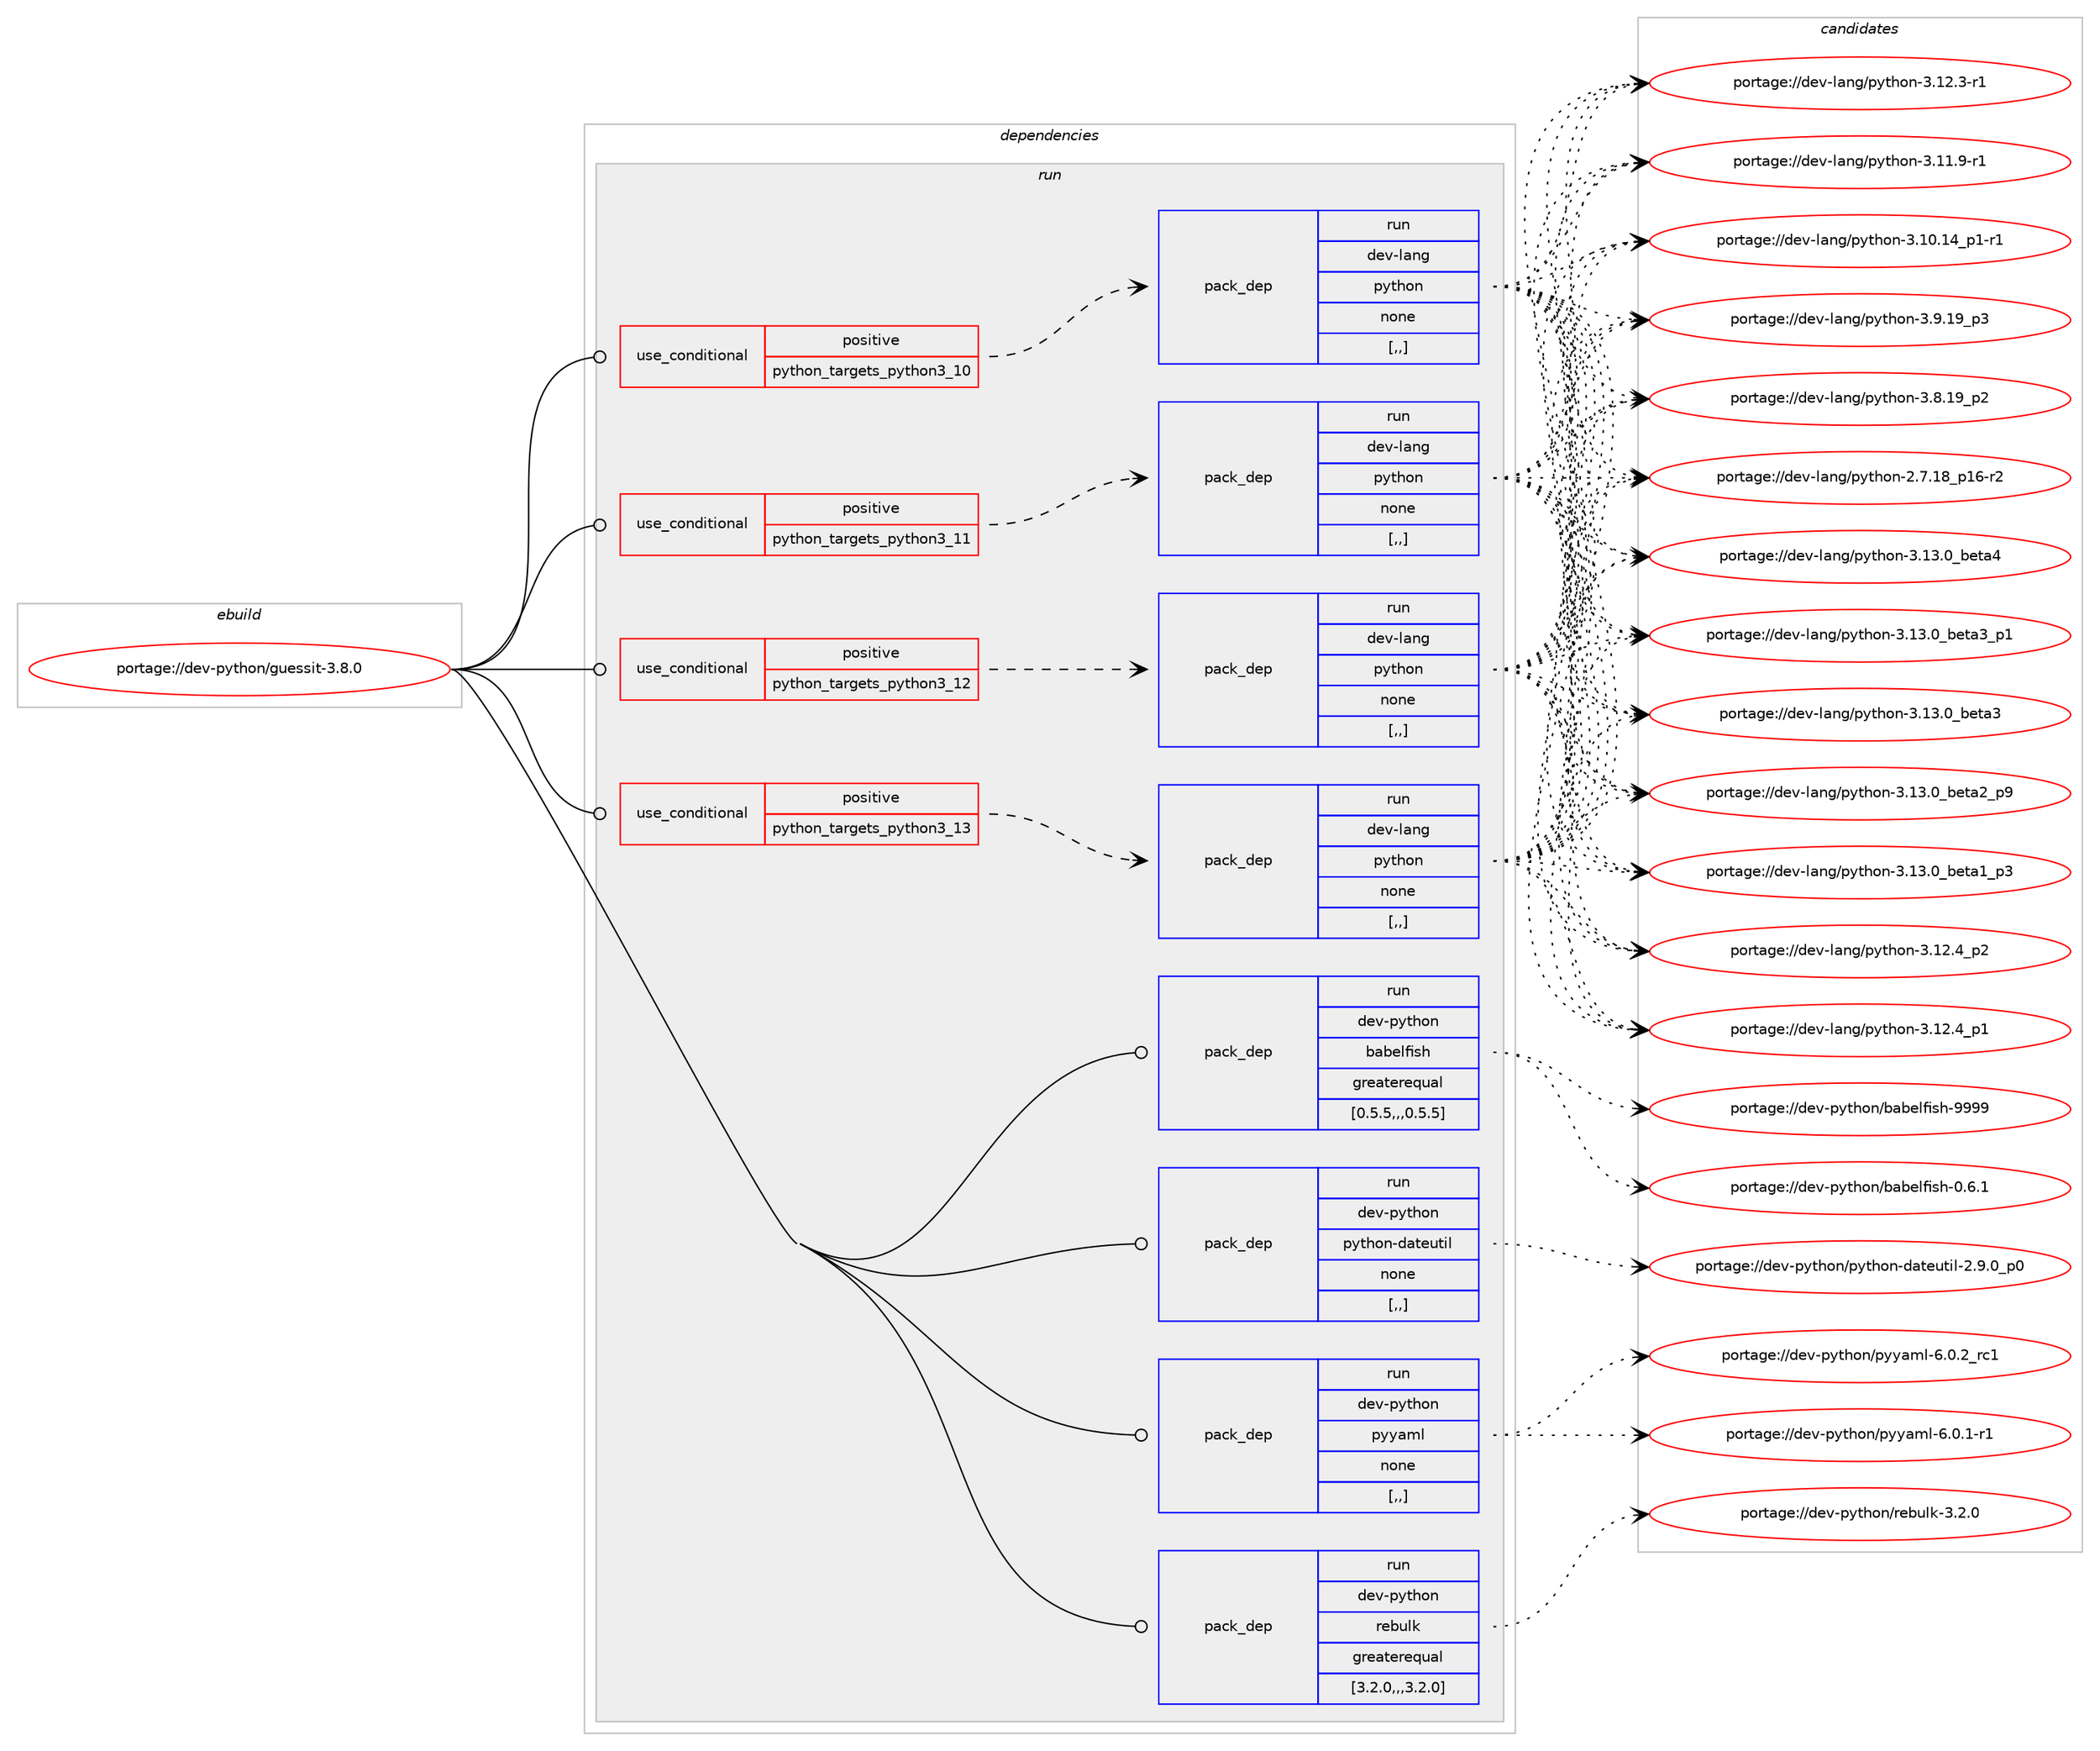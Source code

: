 digraph prolog {

# *************
# Graph options
# *************

newrank=true;
concentrate=true;
compound=true;
graph [rankdir=LR,fontname=Helvetica,fontsize=10,ranksep=1.5];#, ranksep=2.5, nodesep=0.2];
edge  [arrowhead=vee];
node  [fontname=Helvetica,fontsize=10];

# **********
# The ebuild
# **********

subgraph cluster_leftcol {
color=gray;
label=<<i>ebuild</i>>;
id [label="portage://dev-python/guessit-3.8.0", color=red, width=4, href="../dev-python/guessit-3.8.0.svg"];
}

# ****************
# The dependencies
# ****************

subgraph cluster_midcol {
color=gray;
label=<<i>dependencies</i>>;
subgraph cluster_compile {
fillcolor="#eeeeee";
style=filled;
label=<<i>compile</i>>;
}
subgraph cluster_compileandrun {
fillcolor="#eeeeee";
style=filled;
label=<<i>compile and run</i>>;
}
subgraph cluster_run {
fillcolor="#eeeeee";
style=filled;
label=<<i>run</i>>;
subgraph cond33281 {
dependency147611 [label=<<TABLE BORDER="0" CELLBORDER="1" CELLSPACING="0" CELLPADDING="4"><TR><TD ROWSPAN="3" CELLPADDING="10">use_conditional</TD></TR><TR><TD>positive</TD></TR><TR><TD>python_targets_python3_10</TD></TR></TABLE>>, shape=none, color=red];
subgraph pack113081 {
dependency147612 [label=<<TABLE BORDER="0" CELLBORDER="1" CELLSPACING="0" CELLPADDING="4" WIDTH="220"><TR><TD ROWSPAN="6" CELLPADDING="30">pack_dep</TD></TR><TR><TD WIDTH="110">run</TD></TR><TR><TD>dev-lang</TD></TR><TR><TD>python</TD></TR><TR><TD>none</TD></TR><TR><TD>[,,]</TD></TR></TABLE>>, shape=none, color=blue];
}
dependency147611:e -> dependency147612:w [weight=20,style="dashed",arrowhead="vee"];
}
id:e -> dependency147611:w [weight=20,style="solid",arrowhead="odot"];
subgraph cond33282 {
dependency147613 [label=<<TABLE BORDER="0" CELLBORDER="1" CELLSPACING="0" CELLPADDING="4"><TR><TD ROWSPAN="3" CELLPADDING="10">use_conditional</TD></TR><TR><TD>positive</TD></TR><TR><TD>python_targets_python3_11</TD></TR></TABLE>>, shape=none, color=red];
subgraph pack113082 {
dependency147614 [label=<<TABLE BORDER="0" CELLBORDER="1" CELLSPACING="0" CELLPADDING="4" WIDTH="220"><TR><TD ROWSPAN="6" CELLPADDING="30">pack_dep</TD></TR><TR><TD WIDTH="110">run</TD></TR><TR><TD>dev-lang</TD></TR><TR><TD>python</TD></TR><TR><TD>none</TD></TR><TR><TD>[,,]</TD></TR></TABLE>>, shape=none, color=blue];
}
dependency147613:e -> dependency147614:w [weight=20,style="dashed",arrowhead="vee"];
}
id:e -> dependency147613:w [weight=20,style="solid",arrowhead="odot"];
subgraph cond33283 {
dependency147615 [label=<<TABLE BORDER="0" CELLBORDER="1" CELLSPACING="0" CELLPADDING="4"><TR><TD ROWSPAN="3" CELLPADDING="10">use_conditional</TD></TR><TR><TD>positive</TD></TR><TR><TD>python_targets_python3_12</TD></TR></TABLE>>, shape=none, color=red];
subgraph pack113083 {
dependency147616 [label=<<TABLE BORDER="0" CELLBORDER="1" CELLSPACING="0" CELLPADDING="4" WIDTH="220"><TR><TD ROWSPAN="6" CELLPADDING="30">pack_dep</TD></TR><TR><TD WIDTH="110">run</TD></TR><TR><TD>dev-lang</TD></TR><TR><TD>python</TD></TR><TR><TD>none</TD></TR><TR><TD>[,,]</TD></TR></TABLE>>, shape=none, color=blue];
}
dependency147615:e -> dependency147616:w [weight=20,style="dashed",arrowhead="vee"];
}
id:e -> dependency147615:w [weight=20,style="solid",arrowhead="odot"];
subgraph cond33284 {
dependency147617 [label=<<TABLE BORDER="0" CELLBORDER="1" CELLSPACING="0" CELLPADDING="4"><TR><TD ROWSPAN="3" CELLPADDING="10">use_conditional</TD></TR><TR><TD>positive</TD></TR><TR><TD>python_targets_python3_13</TD></TR></TABLE>>, shape=none, color=red];
subgraph pack113084 {
dependency147618 [label=<<TABLE BORDER="0" CELLBORDER="1" CELLSPACING="0" CELLPADDING="4" WIDTH="220"><TR><TD ROWSPAN="6" CELLPADDING="30">pack_dep</TD></TR><TR><TD WIDTH="110">run</TD></TR><TR><TD>dev-lang</TD></TR><TR><TD>python</TD></TR><TR><TD>none</TD></TR><TR><TD>[,,]</TD></TR></TABLE>>, shape=none, color=blue];
}
dependency147617:e -> dependency147618:w [weight=20,style="dashed",arrowhead="vee"];
}
id:e -> dependency147617:w [weight=20,style="solid",arrowhead="odot"];
subgraph pack113085 {
dependency147619 [label=<<TABLE BORDER="0" CELLBORDER="1" CELLSPACING="0" CELLPADDING="4" WIDTH="220"><TR><TD ROWSPAN="6" CELLPADDING="30">pack_dep</TD></TR><TR><TD WIDTH="110">run</TD></TR><TR><TD>dev-python</TD></TR><TR><TD>babelfish</TD></TR><TR><TD>greaterequal</TD></TR><TR><TD>[0.5.5,,,0.5.5]</TD></TR></TABLE>>, shape=none, color=blue];
}
id:e -> dependency147619:w [weight=20,style="solid",arrowhead="odot"];
subgraph pack113086 {
dependency147620 [label=<<TABLE BORDER="0" CELLBORDER="1" CELLSPACING="0" CELLPADDING="4" WIDTH="220"><TR><TD ROWSPAN="6" CELLPADDING="30">pack_dep</TD></TR><TR><TD WIDTH="110">run</TD></TR><TR><TD>dev-python</TD></TR><TR><TD>python-dateutil</TD></TR><TR><TD>none</TD></TR><TR><TD>[,,]</TD></TR></TABLE>>, shape=none, color=blue];
}
id:e -> dependency147620:w [weight=20,style="solid",arrowhead="odot"];
subgraph pack113087 {
dependency147621 [label=<<TABLE BORDER="0" CELLBORDER="1" CELLSPACING="0" CELLPADDING="4" WIDTH="220"><TR><TD ROWSPAN="6" CELLPADDING="30">pack_dep</TD></TR><TR><TD WIDTH="110">run</TD></TR><TR><TD>dev-python</TD></TR><TR><TD>pyyaml</TD></TR><TR><TD>none</TD></TR><TR><TD>[,,]</TD></TR></TABLE>>, shape=none, color=blue];
}
id:e -> dependency147621:w [weight=20,style="solid",arrowhead="odot"];
subgraph pack113088 {
dependency147622 [label=<<TABLE BORDER="0" CELLBORDER="1" CELLSPACING="0" CELLPADDING="4" WIDTH="220"><TR><TD ROWSPAN="6" CELLPADDING="30">pack_dep</TD></TR><TR><TD WIDTH="110">run</TD></TR><TR><TD>dev-python</TD></TR><TR><TD>rebulk</TD></TR><TR><TD>greaterequal</TD></TR><TR><TD>[3.2.0,,,3.2.0]</TD></TR></TABLE>>, shape=none, color=blue];
}
id:e -> dependency147622:w [weight=20,style="solid",arrowhead="odot"];
}
}

# **************
# The candidates
# **************

subgraph cluster_choices {
rank=same;
color=gray;
label=<<i>candidates</i>>;

subgraph choice113081 {
color=black;
nodesep=1;
choice1001011184510897110103471121211161041111104551464951464895981011169752 [label="portage://dev-lang/python-3.13.0_beta4", color=red, width=4,href="../dev-lang/python-3.13.0_beta4.svg"];
choice10010111845108971101034711212111610411111045514649514648959810111697519511249 [label="portage://dev-lang/python-3.13.0_beta3_p1", color=red, width=4,href="../dev-lang/python-3.13.0_beta3_p1.svg"];
choice1001011184510897110103471121211161041111104551464951464895981011169751 [label="portage://dev-lang/python-3.13.0_beta3", color=red, width=4,href="../dev-lang/python-3.13.0_beta3.svg"];
choice10010111845108971101034711212111610411111045514649514648959810111697509511257 [label="portage://dev-lang/python-3.13.0_beta2_p9", color=red, width=4,href="../dev-lang/python-3.13.0_beta2_p9.svg"];
choice10010111845108971101034711212111610411111045514649514648959810111697499511251 [label="portage://dev-lang/python-3.13.0_beta1_p3", color=red, width=4,href="../dev-lang/python-3.13.0_beta1_p3.svg"];
choice100101118451089711010347112121116104111110455146495046529511250 [label="portage://dev-lang/python-3.12.4_p2", color=red, width=4,href="../dev-lang/python-3.12.4_p2.svg"];
choice100101118451089711010347112121116104111110455146495046529511249 [label="portage://dev-lang/python-3.12.4_p1", color=red, width=4,href="../dev-lang/python-3.12.4_p1.svg"];
choice100101118451089711010347112121116104111110455146495046514511449 [label="portage://dev-lang/python-3.12.3-r1", color=red, width=4,href="../dev-lang/python-3.12.3-r1.svg"];
choice100101118451089711010347112121116104111110455146494946574511449 [label="portage://dev-lang/python-3.11.9-r1", color=red, width=4,href="../dev-lang/python-3.11.9-r1.svg"];
choice100101118451089711010347112121116104111110455146494846495295112494511449 [label="portage://dev-lang/python-3.10.14_p1-r1", color=red, width=4,href="../dev-lang/python-3.10.14_p1-r1.svg"];
choice100101118451089711010347112121116104111110455146574649579511251 [label="portage://dev-lang/python-3.9.19_p3", color=red, width=4,href="../dev-lang/python-3.9.19_p3.svg"];
choice100101118451089711010347112121116104111110455146564649579511250 [label="portage://dev-lang/python-3.8.19_p2", color=red, width=4,href="../dev-lang/python-3.8.19_p2.svg"];
choice100101118451089711010347112121116104111110455046554649569511249544511450 [label="portage://dev-lang/python-2.7.18_p16-r2", color=red, width=4,href="../dev-lang/python-2.7.18_p16-r2.svg"];
dependency147612:e -> choice1001011184510897110103471121211161041111104551464951464895981011169752:w [style=dotted,weight="100"];
dependency147612:e -> choice10010111845108971101034711212111610411111045514649514648959810111697519511249:w [style=dotted,weight="100"];
dependency147612:e -> choice1001011184510897110103471121211161041111104551464951464895981011169751:w [style=dotted,weight="100"];
dependency147612:e -> choice10010111845108971101034711212111610411111045514649514648959810111697509511257:w [style=dotted,weight="100"];
dependency147612:e -> choice10010111845108971101034711212111610411111045514649514648959810111697499511251:w [style=dotted,weight="100"];
dependency147612:e -> choice100101118451089711010347112121116104111110455146495046529511250:w [style=dotted,weight="100"];
dependency147612:e -> choice100101118451089711010347112121116104111110455146495046529511249:w [style=dotted,weight="100"];
dependency147612:e -> choice100101118451089711010347112121116104111110455146495046514511449:w [style=dotted,weight="100"];
dependency147612:e -> choice100101118451089711010347112121116104111110455146494946574511449:w [style=dotted,weight="100"];
dependency147612:e -> choice100101118451089711010347112121116104111110455146494846495295112494511449:w [style=dotted,weight="100"];
dependency147612:e -> choice100101118451089711010347112121116104111110455146574649579511251:w [style=dotted,weight="100"];
dependency147612:e -> choice100101118451089711010347112121116104111110455146564649579511250:w [style=dotted,weight="100"];
dependency147612:e -> choice100101118451089711010347112121116104111110455046554649569511249544511450:w [style=dotted,weight="100"];
}
subgraph choice113082 {
color=black;
nodesep=1;
choice1001011184510897110103471121211161041111104551464951464895981011169752 [label="portage://dev-lang/python-3.13.0_beta4", color=red, width=4,href="../dev-lang/python-3.13.0_beta4.svg"];
choice10010111845108971101034711212111610411111045514649514648959810111697519511249 [label="portage://dev-lang/python-3.13.0_beta3_p1", color=red, width=4,href="../dev-lang/python-3.13.0_beta3_p1.svg"];
choice1001011184510897110103471121211161041111104551464951464895981011169751 [label="portage://dev-lang/python-3.13.0_beta3", color=red, width=4,href="../dev-lang/python-3.13.0_beta3.svg"];
choice10010111845108971101034711212111610411111045514649514648959810111697509511257 [label="portage://dev-lang/python-3.13.0_beta2_p9", color=red, width=4,href="../dev-lang/python-3.13.0_beta2_p9.svg"];
choice10010111845108971101034711212111610411111045514649514648959810111697499511251 [label="portage://dev-lang/python-3.13.0_beta1_p3", color=red, width=4,href="../dev-lang/python-3.13.0_beta1_p3.svg"];
choice100101118451089711010347112121116104111110455146495046529511250 [label="portage://dev-lang/python-3.12.4_p2", color=red, width=4,href="../dev-lang/python-3.12.4_p2.svg"];
choice100101118451089711010347112121116104111110455146495046529511249 [label="portage://dev-lang/python-3.12.4_p1", color=red, width=4,href="../dev-lang/python-3.12.4_p1.svg"];
choice100101118451089711010347112121116104111110455146495046514511449 [label="portage://dev-lang/python-3.12.3-r1", color=red, width=4,href="../dev-lang/python-3.12.3-r1.svg"];
choice100101118451089711010347112121116104111110455146494946574511449 [label="portage://dev-lang/python-3.11.9-r1", color=red, width=4,href="../dev-lang/python-3.11.9-r1.svg"];
choice100101118451089711010347112121116104111110455146494846495295112494511449 [label="portage://dev-lang/python-3.10.14_p1-r1", color=red, width=4,href="../dev-lang/python-3.10.14_p1-r1.svg"];
choice100101118451089711010347112121116104111110455146574649579511251 [label="portage://dev-lang/python-3.9.19_p3", color=red, width=4,href="../dev-lang/python-3.9.19_p3.svg"];
choice100101118451089711010347112121116104111110455146564649579511250 [label="portage://dev-lang/python-3.8.19_p2", color=red, width=4,href="../dev-lang/python-3.8.19_p2.svg"];
choice100101118451089711010347112121116104111110455046554649569511249544511450 [label="portage://dev-lang/python-2.7.18_p16-r2", color=red, width=4,href="../dev-lang/python-2.7.18_p16-r2.svg"];
dependency147614:e -> choice1001011184510897110103471121211161041111104551464951464895981011169752:w [style=dotted,weight="100"];
dependency147614:e -> choice10010111845108971101034711212111610411111045514649514648959810111697519511249:w [style=dotted,weight="100"];
dependency147614:e -> choice1001011184510897110103471121211161041111104551464951464895981011169751:w [style=dotted,weight="100"];
dependency147614:e -> choice10010111845108971101034711212111610411111045514649514648959810111697509511257:w [style=dotted,weight="100"];
dependency147614:e -> choice10010111845108971101034711212111610411111045514649514648959810111697499511251:w [style=dotted,weight="100"];
dependency147614:e -> choice100101118451089711010347112121116104111110455146495046529511250:w [style=dotted,weight="100"];
dependency147614:e -> choice100101118451089711010347112121116104111110455146495046529511249:w [style=dotted,weight="100"];
dependency147614:e -> choice100101118451089711010347112121116104111110455146495046514511449:w [style=dotted,weight="100"];
dependency147614:e -> choice100101118451089711010347112121116104111110455146494946574511449:w [style=dotted,weight="100"];
dependency147614:e -> choice100101118451089711010347112121116104111110455146494846495295112494511449:w [style=dotted,weight="100"];
dependency147614:e -> choice100101118451089711010347112121116104111110455146574649579511251:w [style=dotted,weight="100"];
dependency147614:e -> choice100101118451089711010347112121116104111110455146564649579511250:w [style=dotted,weight="100"];
dependency147614:e -> choice100101118451089711010347112121116104111110455046554649569511249544511450:w [style=dotted,weight="100"];
}
subgraph choice113083 {
color=black;
nodesep=1;
choice1001011184510897110103471121211161041111104551464951464895981011169752 [label="portage://dev-lang/python-3.13.0_beta4", color=red, width=4,href="../dev-lang/python-3.13.0_beta4.svg"];
choice10010111845108971101034711212111610411111045514649514648959810111697519511249 [label="portage://dev-lang/python-3.13.0_beta3_p1", color=red, width=4,href="../dev-lang/python-3.13.0_beta3_p1.svg"];
choice1001011184510897110103471121211161041111104551464951464895981011169751 [label="portage://dev-lang/python-3.13.0_beta3", color=red, width=4,href="../dev-lang/python-3.13.0_beta3.svg"];
choice10010111845108971101034711212111610411111045514649514648959810111697509511257 [label="portage://dev-lang/python-3.13.0_beta2_p9", color=red, width=4,href="../dev-lang/python-3.13.0_beta2_p9.svg"];
choice10010111845108971101034711212111610411111045514649514648959810111697499511251 [label="portage://dev-lang/python-3.13.0_beta1_p3", color=red, width=4,href="../dev-lang/python-3.13.0_beta1_p3.svg"];
choice100101118451089711010347112121116104111110455146495046529511250 [label="portage://dev-lang/python-3.12.4_p2", color=red, width=4,href="../dev-lang/python-3.12.4_p2.svg"];
choice100101118451089711010347112121116104111110455146495046529511249 [label="portage://dev-lang/python-3.12.4_p1", color=red, width=4,href="../dev-lang/python-3.12.4_p1.svg"];
choice100101118451089711010347112121116104111110455146495046514511449 [label="portage://dev-lang/python-3.12.3-r1", color=red, width=4,href="../dev-lang/python-3.12.3-r1.svg"];
choice100101118451089711010347112121116104111110455146494946574511449 [label="portage://dev-lang/python-3.11.9-r1", color=red, width=4,href="../dev-lang/python-3.11.9-r1.svg"];
choice100101118451089711010347112121116104111110455146494846495295112494511449 [label="portage://dev-lang/python-3.10.14_p1-r1", color=red, width=4,href="../dev-lang/python-3.10.14_p1-r1.svg"];
choice100101118451089711010347112121116104111110455146574649579511251 [label="portage://dev-lang/python-3.9.19_p3", color=red, width=4,href="../dev-lang/python-3.9.19_p3.svg"];
choice100101118451089711010347112121116104111110455146564649579511250 [label="portage://dev-lang/python-3.8.19_p2", color=red, width=4,href="../dev-lang/python-3.8.19_p2.svg"];
choice100101118451089711010347112121116104111110455046554649569511249544511450 [label="portage://dev-lang/python-2.7.18_p16-r2", color=red, width=4,href="../dev-lang/python-2.7.18_p16-r2.svg"];
dependency147616:e -> choice1001011184510897110103471121211161041111104551464951464895981011169752:w [style=dotted,weight="100"];
dependency147616:e -> choice10010111845108971101034711212111610411111045514649514648959810111697519511249:w [style=dotted,weight="100"];
dependency147616:e -> choice1001011184510897110103471121211161041111104551464951464895981011169751:w [style=dotted,weight="100"];
dependency147616:e -> choice10010111845108971101034711212111610411111045514649514648959810111697509511257:w [style=dotted,weight="100"];
dependency147616:e -> choice10010111845108971101034711212111610411111045514649514648959810111697499511251:w [style=dotted,weight="100"];
dependency147616:e -> choice100101118451089711010347112121116104111110455146495046529511250:w [style=dotted,weight="100"];
dependency147616:e -> choice100101118451089711010347112121116104111110455146495046529511249:w [style=dotted,weight="100"];
dependency147616:e -> choice100101118451089711010347112121116104111110455146495046514511449:w [style=dotted,weight="100"];
dependency147616:e -> choice100101118451089711010347112121116104111110455146494946574511449:w [style=dotted,weight="100"];
dependency147616:e -> choice100101118451089711010347112121116104111110455146494846495295112494511449:w [style=dotted,weight="100"];
dependency147616:e -> choice100101118451089711010347112121116104111110455146574649579511251:w [style=dotted,weight="100"];
dependency147616:e -> choice100101118451089711010347112121116104111110455146564649579511250:w [style=dotted,weight="100"];
dependency147616:e -> choice100101118451089711010347112121116104111110455046554649569511249544511450:w [style=dotted,weight="100"];
}
subgraph choice113084 {
color=black;
nodesep=1;
choice1001011184510897110103471121211161041111104551464951464895981011169752 [label="portage://dev-lang/python-3.13.0_beta4", color=red, width=4,href="../dev-lang/python-3.13.0_beta4.svg"];
choice10010111845108971101034711212111610411111045514649514648959810111697519511249 [label="portage://dev-lang/python-3.13.0_beta3_p1", color=red, width=4,href="../dev-lang/python-3.13.0_beta3_p1.svg"];
choice1001011184510897110103471121211161041111104551464951464895981011169751 [label="portage://dev-lang/python-3.13.0_beta3", color=red, width=4,href="../dev-lang/python-3.13.0_beta3.svg"];
choice10010111845108971101034711212111610411111045514649514648959810111697509511257 [label="portage://dev-lang/python-3.13.0_beta2_p9", color=red, width=4,href="../dev-lang/python-3.13.0_beta2_p9.svg"];
choice10010111845108971101034711212111610411111045514649514648959810111697499511251 [label="portage://dev-lang/python-3.13.0_beta1_p3", color=red, width=4,href="../dev-lang/python-3.13.0_beta1_p3.svg"];
choice100101118451089711010347112121116104111110455146495046529511250 [label="portage://dev-lang/python-3.12.4_p2", color=red, width=4,href="../dev-lang/python-3.12.4_p2.svg"];
choice100101118451089711010347112121116104111110455146495046529511249 [label="portage://dev-lang/python-3.12.4_p1", color=red, width=4,href="../dev-lang/python-3.12.4_p1.svg"];
choice100101118451089711010347112121116104111110455146495046514511449 [label="portage://dev-lang/python-3.12.3-r1", color=red, width=4,href="../dev-lang/python-3.12.3-r1.svg"];
choice100101118451089711010347112121116104111110455146494946574511449 [label="portage://dev-lang/python-3.11.9-r1", color=red, width=4,href="../dev-lang/python-3.11.9-r1.svg"];
choice100101118451089711010347112121116104111110455146494846495295112494511449 [label="portage://dev-lang/python-3.10.14_p1-r1", color=red, width=4,href="../dev-lang/python-3.10.14_p1-r1.svg"];
choice100101118451089711010347112121116104111110455146574649579511251 [label="portage://dev-lang/python-3.9.19_p3", color=red, width=4,href="../dev-lang/python-3.9.19_p3.svg"];
choice100101118451089711010347112121116104111110455146564649579511250 [label="portage://dev-lang/python-3.8.19_p2", color=red, width=4,href="../dev-lang/python-3.8.19_p2.svg"];
choice100101118451089711010347112121116104111110455046554649569511249544511450 [label="portage://dev-lang/python-2.7.18_p16-r2", color=red, width=4,href="../dev-lang/python-2.7.18_p16-r2.svg"];
dependency147618:e -> choice1001011184510897110103471121211161041111104551464951464895981011169752:w [style=dotted,weight="100"];
dependency147618:e -> choice10010111845108971101034711212111610411111045514649514648959810111697519511249:w [style=dotted,weight="100"];
dependency147618:e -> choice1001011184510897110103471121211161041111104551464951464895981011169751:w [style=dotted,weight="100"];
dependency147618:e -> choice10010111845108971101034711212111610411111045514649514648959810111697509511257:w [style=dotted,weight="100"];
dependency147618:e -> choice10010111845108971101034711212111610411111045514649514648959810111697499511251:w [style=dotted,weight="100"];
dependency147618:e -> choice100101118451089711010347112121116104111110455146495046529511250:w [style=dotted,weight="100"];
dependency147618:e -> choice100101118451089711010347112121116104111110455146495046529511249:w [style=dotted,weight="100"];
dependency147618:e -> choice100101118451089711010347112121116104111110455146495046514511449:w [style=dotted,weight="100"];
dependency147618:e -> choice100101118451089711010347112121116104111110455146494946574511449:w [style=dotted,weight="100"];
dependency147618:e -> choice100101118451089711010347112121116104111110455146494846495295112494511449:w [style=dotted,weight="100"];
dependency147618:e -> choice100101118451089711010347112121116104111110455146574649579511251:w [style=dotted,weight="100"];
dependency147618:e -> choice100101118451089711010347112121116104111110455146564649579511250:w [style=dotted,weight="100"];
dependency147618:e -> choice100101118451089711010347112121116104111110455046554649569511249544511450:w [style=dotted,weight="100"];
}
subgraph choice113085 {
color=black;
nodesep=1;
choice10010111845112121116104111110479897981011081021051151044557575757 [label="portage://dev-python/babelfish-9999", color=red, width=4,href="../dev-python/babelfish-9999.svg"];
choice1001011184511212111610411111047989798101108102105115104454846544649 [label="portage://dev-python/babelfish-0.6.1", color=red, width=4,href="../dev-python/babelfish-0.6.1.svg"];
dependency147619:e -> choice10010111845112121116104111110479897981011081021051151044557575757:w [style=dotted,weight="100"];
dependency147619:e -> choice1001011184511212111610411111047989798101108102105115104454846544649:w [style=dotted,weight="100"];
}
subgraph choice113086 {
color=black;
nodesep=1;
choice100101118451121211161041111104711212111610411111045100971161011171161051084550465746489511248 [label="portage://dev-python/python-dateutil-2.9.0_p0", color=red, width=4,href="../dev-python/python-dateutil-2.9.0_p0.svg"];
dependency147620:e -> choice100101118451121211161041111104711212111610411111045100971161011171161051084550465746489511248:w [style=dotted,weight="100"];
}
subgraph choice113087 {
color=black;
nodesep=1;
choice100101118451121211161041111104711212112197109108455446484650951149949 [label="portage://dev-python/pyyaml-6.0.2_rc1", color=red, width=4,href="../dev-python/pyyaml-6.0.2_rc1.svg"];
choice1001011184511212111610411111047112121121971091084554464846494511449 [label="portage://dev-python/pyyaml-6.0.1-r1", color=red, width=4,href="../dev-python/pyyaml-6.0.1-r1.svg"];
dependency147621:e -> choice100101118451121211161041111104711212112197109108455446484650951149949:w [style=dotted,weight="100"];
dependency147621:e -> choice1001011184511212111610411111047112121121971091084554464846494511449:w [style=dotted,weight="100"];
}
subgraph choice113088 {
color=black;
nodesep=1;
choice100101118451121211161041111104711410198117108107455146504648 [label="portage://dev-python/rebulk-3.2.0", color=red, width=4,href="../dev-python/rebulk-3.2.0.svg"];
dependency147622:e -> choice100101118451121211161041111104711410198117108107455146504648:w [style=dotted,weight="100"];
}
}

}

